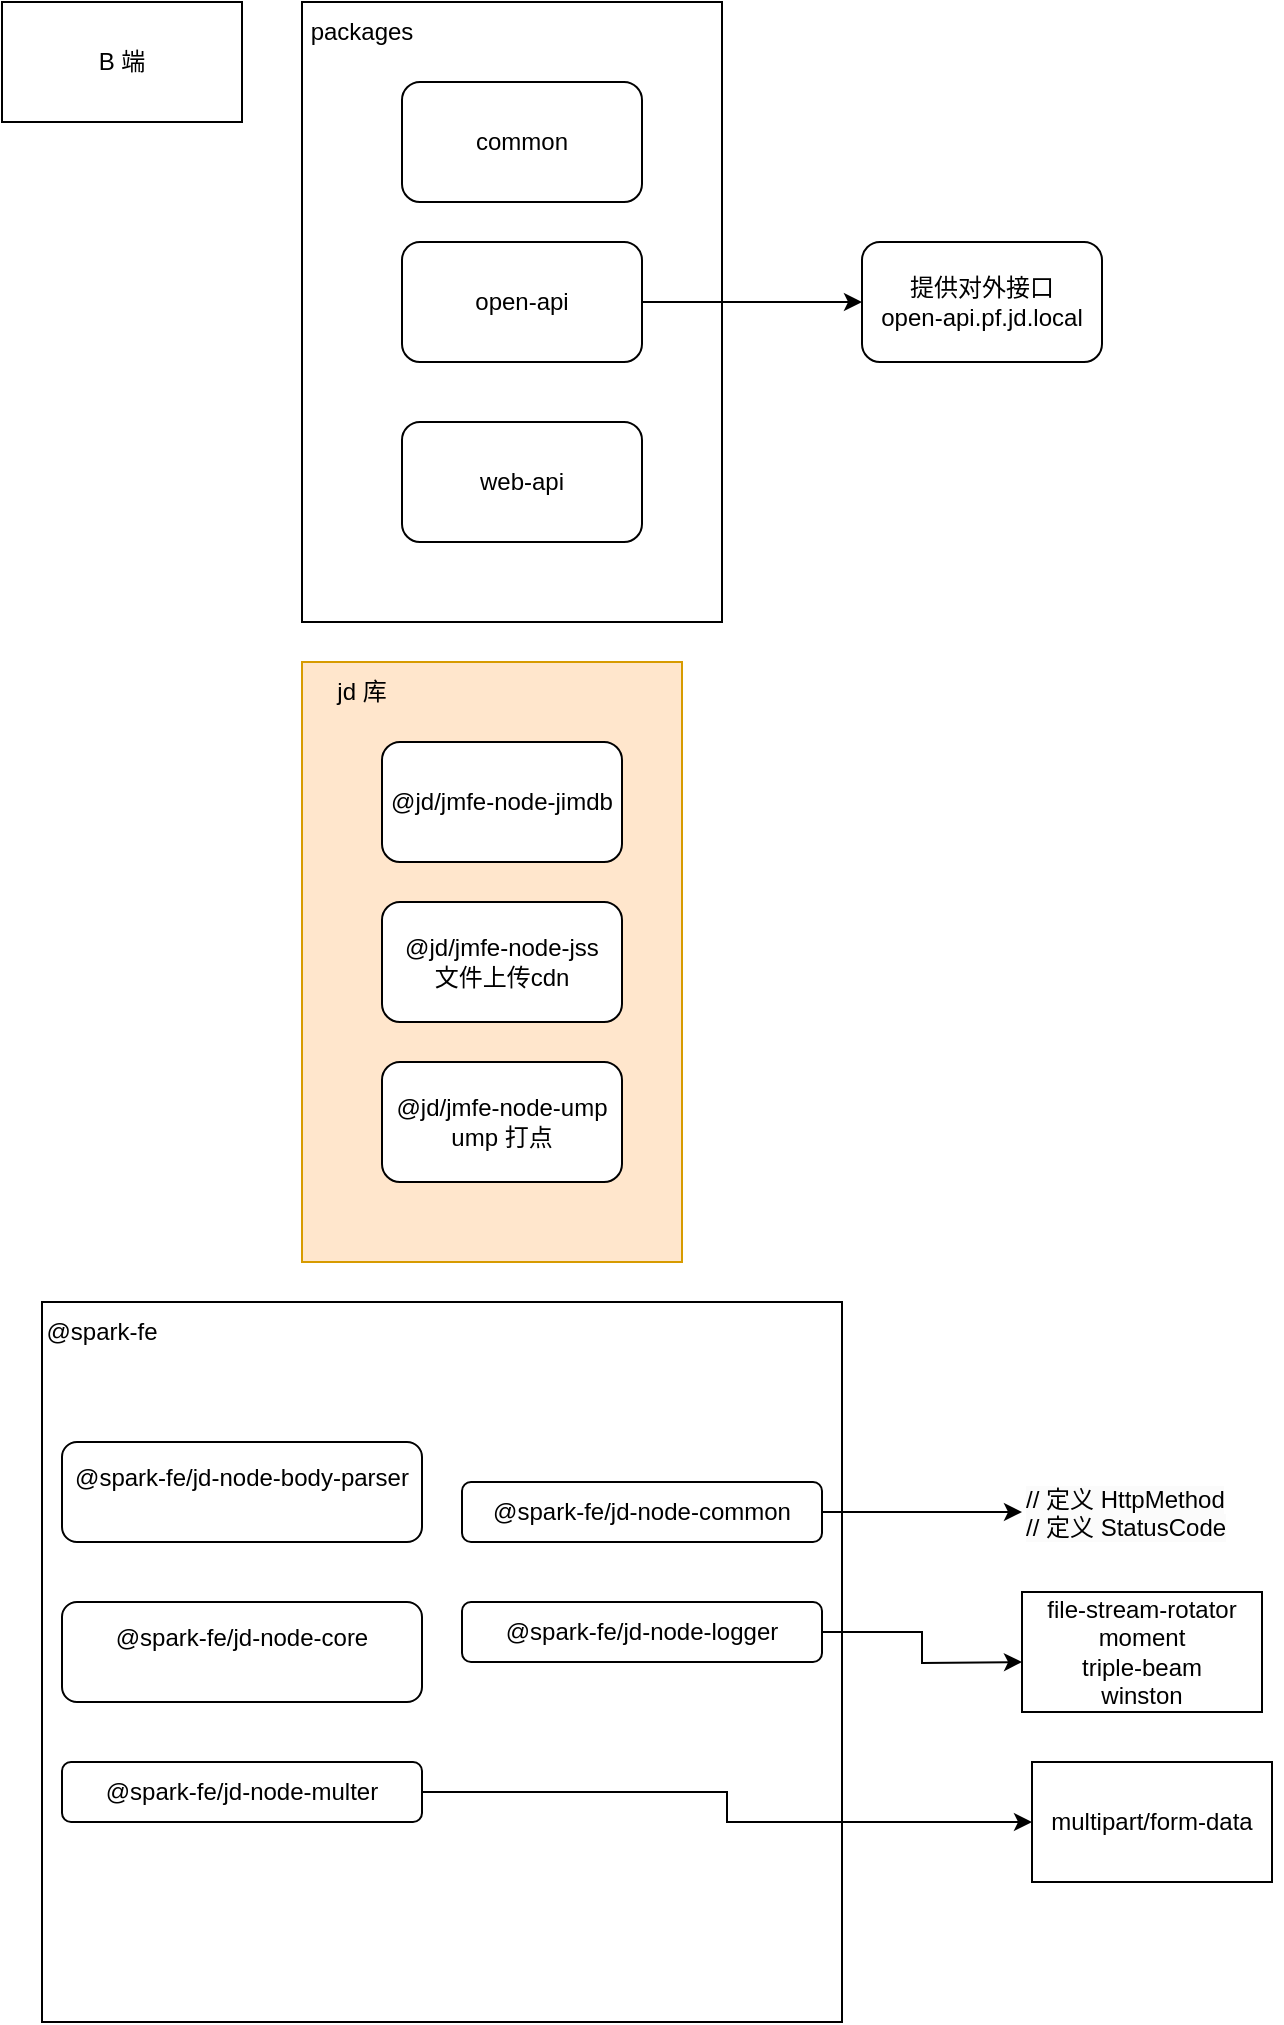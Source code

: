 <mxfile version="24.7.6">
  <diagram name="第 1 页" id="3vAh7QdnB1qTBY-ZftNN">
    <mxGraphModel dx="950" dy="790" grid="1" gridSize="10" guides="1" tooltips="1" connect="1" arrows="1" fold="1" page="1" pageScale="1" pageWidth="827" pageHeight="1169" math="0" shadow="0">
      <root>
        <mxCell id="0" />
        <mxCell id="1" parent="0" />
        <mxCell id="Lq6JoqWWNQ0NK9unKInm-11" value="" style="rounded=0;whiteSpace=wrap;html=1;fillColor=#ffe6cc;strokeColor=#d79b00;" vertex="1" parent="1">
          <mxGeometry x="180" y="450" width="190" height="300" as="geometry" />
        </mxCell>
        <mxCell id="Ht0crk6HDx3guG9gF4aA-12" style="edgeStyle=orthogonalEdgeStyle;rounded=0;orthogonalLoop=1;jettySize=auto;html=1;entryX=0.5;entryY=1;entryDx=0;entryDy=0;" parent="1" edge="1">
          <mxGeometry relative="1" as="geometry">
            <mxPoint x="270" y="175" as="sourcePoint" />
          </mxGeometry>
        </mxCell>
        <mxCell id="ANpy57t4Lm9dbjb7-NlE-1" value="&lt;div&gt;&lt;br&gt;&lt;/div&gt;&lt;div&gt;&lt;br&gt;&lt;/div&gt;" style="rounded=0;whiteSpace=wrap;html=1;" parent="1" vertex="1">
          <mxGeometry x="180" y="120" width="210" height="310" as="geometry" />
        </mxCell>
        <mxCell id="ANpy57t4Lm9dbjb7-NlE-2" value="B 端" style="rounded=0;whiteSpace=wrap;html=1;" parent="1" vertex="1">
          <mxGeometry x="30" y="120" width="120" height="60" as="geometry" />
        </mxCell>
        <mxCell id="Lq6JoqWWNQ0NK9unKInm-1" value="common" style="rounded=1;whiteSpace=wrap;html=1;" vertex="1" parent="1">
          <mxGeometry x="230" y="160" width="120" height="60" as="geometry" />
        </mxCell>
        <mxCell id="Lq6JoqWWNQ0NK9unKInm-5" style="edgeStyle=orthogonalEdgeStyle;rounded=0;orthogonalLoop=1;jettySize=auto;html=1;exitX=1;exitY=0.5;exitDx=0;exitDy=0;" edge="1" parent="1" source="Lq6JoqWWNQ0NK9unKInm-2">
          <mxGeometry relative="1" as="geometry">
            <mxPoint x="460" y="270" as="targetPoint" />
          </mxGeometry>
        </mxCell>
        <mxCell id="Lq6JoqWWNQ0NK9unKInm-2" value="open-api" style="rounded=1;whiteSpace=wrap;html=1;" vertex="1" parent="1">
          <mxGeometry x="230" y="240" width="120" height="60" as="geometry" />
        </mxCell>
        <mxCell id="Lq6JoqWWNQ0NK9unKInm-3" value="web-api" style="rounded=1;whiteSpace=wrap;html=1;" vertex="1" parent="1">
          <mxGeometry x="230" y="330" width="120" height="60" as="geometry" />
        </mxCell>
        <mxCell id="Lq6JoqWWNQ0NK9unKInm-4" value="packages" style="text;html=1;align=center;verticalAlign=middle;whiteSpace=wrap;rounded=0;" vertex="1" parent="1">
          <mxGeometry x="180" y="120" width="60" height="30" as="geometry" />
        </mxCell>
        <mxCell id="Lq6JoqWWNQ0NK9unKInm-7" value="提供对外接口&lt;br&gt;open-api.pf.jd.local" style="rounded=1;whiteSpace=wrap;html=1;" vertex="1" parent="1">
          <mxGeometry x="460" y="240" width="120" height="60" as="geometry" />
        </mxCell>
        <mxCell id="Lq6JoqWWNQ0NK9unKInm-8" value="@jd/jmfe-node-ump&lt;br&gt;ump 打点" style="rounded=1;whiteSpace=wrap;html=1;" vertex="1" parent="1">
          <mxGeometry x="220" y="650" width="120" height="60" as="geometry" />
        </mxCell>
        <mxCell id="Lq6JoqWWNQ0NK9unKInm-9" value="@jd/jmfe-node-jss&lt;br&gt;文件上传cdn" style="rounded=1;whiteSpace=wrap;html=1;" vertex="1" parent="1">
          <mxGeometry x="220" y="570" width="120" height="60" as="geometry" />
        </mxCell>
        <mxCell id="Lq6JoqWWNQ0NK9unKInm-12" value="jd 库" style="text;html=1;align=center;verticalAlign=middle;whiteSpace=wrap;rounded=0;" vertex="1" parent="1">
          <mxGeometry x="180" y="450" width="60" height="30" as="geometry" />
        </mxCell>
        <mxCell id="Lq6JoqWWNQ0NK9unKInm-13" value="" style="rounded=0;whiteSpace=wrap;html=1;" vertex="1" parent="1">
          <mxGeometry x="50" y="770" width="400" height="360" as="geometry" />
        </mxCell>
        <mxCell id="Lq6JoqWWNQ0NK9unKInm-14" value="@spark-fe" style="text;html=1;align=center;verticalAlign=middle;whiteSpace=wrap;rounded=0;" vertex="1" parent="1">
          <mxGeometry x="50" y="770" width="60" height="30" as="geometry" />
        </mxCell>
        <mxCell id="Lq6JoqWWNQ0NK9unKInm-16" value="@spark-fe/jd-node-body-parser&lt;div&gt;&lt;br/&gt;&lt;/div&gt;" style="rounded=1;whiteSpace=wrap;html=1;" vertex="1" parent="1">
          <mxGeometry x="60" y="840" width="180" height="50" as="geometry" />
        </mxCell>
        <mxCell id="Lq6JoqWWNQ0NK9unKInm-29" style="edgeStyle=orthogonalEdgeStyle;rounded=0;orthogonalLoop=1;jettySize=auto;html=1;exitX=1;exitY=0.5;exitDx=0;exitDy=0;" edge="1" parent="1" source="Lq6JoqWWNQ0NK9unKInm-17" target="Lq6JoqWWNQ0NK9unKInm-27">
          <mxGeometry relative="1" as="geometry" />
        </mxCell>
        <mxCell id="Lq6JoqWWNQ0NK9unKInm-17" value="@spark-fe/jd-node-common" style="rounded=1;whiteSpace=wrap;html=1;" vertex="1" parent="1">
          <mxGeometry x="260" y="860" width="180" height="30" as="geometry" />
        </mxCell>
        <mxCell id="Lq6JoqWWNQ0NK9unKInm-18" value="@spark-fe/jd-node-core&lt;div&gt;&lt;br/&gt;&lt;/div&gt;" style="rounded=1;whiteSpace=wrap;html=1;" vertex="1" parent="1">
          <mxGeometry x="60" y="920" width="180" height="50" as="geometry" />
        </mxCell>
        <mxCell id="Lq6JoqWWNQ0NK9unKInm-34" style="edgeStyle=orthogonalEdgeStyle;rounded=0;orthogonalLoop=1;jettySize=auto;html=1;exitX=1;exitY=0.5;exitDx=0;exitDy=0;" edge="1" parent="1" source="Lq6JoqWWNQ0NK9unKInm-19">
          <mxGeometry relative="1" as="geometry">
            <mxPoint x="540" y="950" as="targetPoint" />
          </mxGeometry>
        </mxCell>
        <mxCell id="Lq6JoqWWNQ0NK9unKInm-19" value="@spark-fe/jd-node-logger" style="rounded=1;whiteSpace=wrap;html=1;" vertex="1" parent="1">
          <mxGeometry x="260" y="920" width="180" height="30" as="geometry" />
        </mxCell>
        <mxCell id="Lq6JoqWWNQ0NK9unKInm-37" style="edgeStyle=orthogonalEdgeStyle;rounded=0;orthogonalLoop=1;jettySize=auto;html=1;exitX=1;exitY=0.5;exitDx=0;exitDy=0;entryX=0;entryY=0.5;entryDx=0;entryDy=0;" edge="1" parent="1" source="Lq6JoqWWNQ0NK9unKInm-22" target="Lq6JoqWWNQ0NK9unKInm-36">
          <mxGeometry relative="1" as="geometry" />
        </mxCell>
        <mxCell id="Lq6JoqWWNQ0NK9unKInm-22" value="@spark-fe/jd-node-multer" style="rounded=1;whiteSpace=wrap;html=1;" vertex="1" parent="1">
          <mxGeometry x="60" y="1000" width="180" height="30" as="geometry" />
        </mxCell>
        <mxCell id="Lq6JoqWWNQ0NK9unKInm-26" value="&lt;div style=&quot;text-align: start;&quot;&gt;@jd/jmfe-node-jimdb&lt;/div&gt;" style="rounded=1;whiteSpace=wrap;html=1;" vertex="1" parent="1">
          <mxGeometry x="220" y="490" width="120" height="60" as="geometry" />
        </mxCell>
        <mxCell id="Lq6JoqWWNQ0NK9unKInm-27" value="&lt;span style=&quot;color: rgb(0, 0, 0); font-family: Helvetica; font-size: 12px; font-style: normal; font-variant-ligatures: normal; font-variant-caps: normal; font-weight: 400; letter-spacing: normal; orphans: 2; text-align: center; text-indent: 0px; text-transform: none; widows: 2; word-spacing: 0px; -webkit-text-stroke-width: 0px; white-space: normal; background-color: rgb(251, 251, 251); text-decoration-thickness: initial; text-decoration-style: initial; text-decoration-color: initial; display: inline !important; float: none;&quot;&gt;// 定义&amp;nbsp;HttpMethod&lt;br&gt;// 定义 StatusCode&lt;/span&gt;" style="text;whiteSpace=wrap;html=1;" vertex="1" parent="1">
          <mxGeometry x="540" y="855" width="130" height="40" as="geometry" />
        </mxCell>
        <mxCell id="Lq6JoqWWNQ0NK9unKInm-35" value="file-stream-rotator&lt;br&gt;moment&lt;br&gt;triple-beam&lt;br&gt;winston" style="rounded=0;whiteSpace=wrap;html=1;" vertex="1" parent="1">
          <mxGeometry x="540" y="915" width="120" height="60" as="geometry" />
        </mxCell>
        <mxCell id="Lq6JoqWWNQ0NK9unKInm-36" value="multipart/form-data" style="rounded=0;whiteSpace=wrap;html=1;" vertex="1" parent="1">
          <mxGeometry x="545" y="1000" width="120" height="60" as="geometry" />
        </mxCell>
      </root>
    </mxGraphModel>
  </diagram>
</mxfile>
